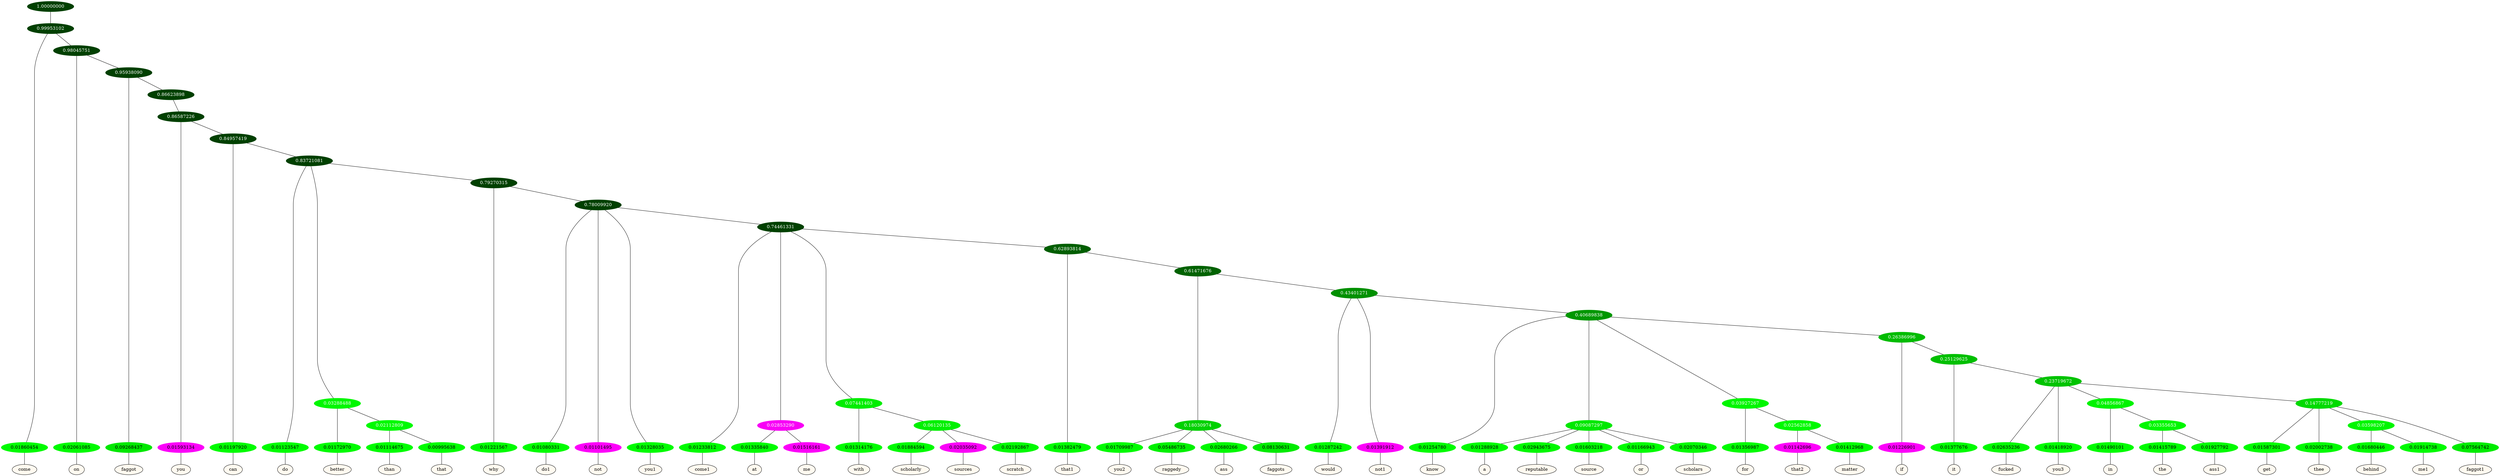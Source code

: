 graph {
	node [format=png height=0.15 nodesep=0.001 ordering=out overlap=prism overlap_scaling=0.01 ranksep=0.001 ratio=0.2 style=filled width=0.15]
	{
		rank=same
		a_w_2 [label=come color=black fillcolor=floralwhite style="filled,solid"]
		a_w_4 [label=on color=black fillcolor=floralwhite style="filled,solid"]
		a_w_6 [label=faggot color=black fillcolor=floralwhite style="filled,solid"]
		a_w_9 [label=you color=black fillcolor=floralwhite style="filled,solid"]
		a_w_11 [label=can color=black fillcolor=floralwhite style="filled,solid"]
		a_w_13 [label=do color=black fillcolor=floralwhite style="filled,solid"]
		a_w_16 [label=better color=black fillcolor=floralwhite style="filled,solid"]
		a_w_20 [label=than color=black fillcolor=floralwhite style="filled,solid"]
		a_w_21 [label=that color=black fillcolor=floralwhite style="filled,solid"]
		a_w_18 [label=why color=black fillcolor=floralwhite style="filled,solid"]
		a_w_22 [label=do1 color=black fillcolor=floralwhite style="filled,solid"]
		a_w_23 [label=not color=black fillcolor=floralwhite style="filled,solid"]
		a_w_24 [label=you1 color=black fillcolor=floralwhite style="filled,solid"]
		a_w_26 [label=come1 color=black fillcolor=floralwhite style="filled,solid"]
		a_w_30 [label=at color=black fillcolor=floralwhite style="filled,solid"]
		a_w_31 [label=me color=black fillcolor=floralwhite style="filled,solid"]
		a_w_32 [label=with color=black fillcolor=floralwhite style="filled,solid"]
		a_w_36 [label=scholarly color=black fillcolor=floralwhite style="filled,solid"]
		a_w_37 [label=sources color=black fillcolor=floralwhite style="filled,solid"]
		a_w_38 [label=scratch color=black fillcolor=floralwhite style="filled,solid"]
		a_w_34 [label=that1 color=black fillcolor=floralwhite style="filled,solid"]
		a_w_41 [label=you2 color=black fillcolor=floralwhite style="filled,solid"]
		a_w_42 [label=raggedy color=black fillcolor=floralwhite style="filled,solid"]
		a_w_43 [label=ass color=black fillcolor=floralwhite style="filled,solid"]
		a_w_44 [label=faggots color=black fillcolor=floralwhite style="filled,solid"]
		a_w_45 [label=would color=black fillcolor=floralwhite style="filled,solid"]
		a_w_46 [label=not1 color=black fillcolor=floralwhite style="filled,solid"]
		a_w_48 [label=know color=black fillcolor=floralwhite style="filled,solid"]
		a_w_52 [label=a color=black fillcolor=floralwhite style="filled,solid"]
		a_w_53 [label=reputable color=black fillcolor=floralwhite style="filled,solid"]
		a_w_54 [label=source color=black fillcolor=floralwhite style="filled,solid"]
		a_w_55 [label=or color=black fillcolor=floralwhite style="filled,solid"]
		a_w_56 [label=scholars color=black fillcolor=floralwhite style="filled,solid"]
		a_w_57 [label=for color=black fillcolor=floralwhite style="filled,solid"]
		a_w_61 [label=that2 color=black fillcolor=floralwhite style="filled,solid"]
		a_w_62 [label=matter color=black fillcolor=floralwhite style="filled,solid"]
		a_w_59 [label=if color=black fillcolor=floralwhite style="filled,solid"]
		a_w_63 [label=it color=black fillcolor=floralwhite style="filled,solid"]
		a_w_65 [label=fucked color=black fillcolor=floralwhite style="filled,solid"]
		a_w_66 [label=you3 color=black fillcolor=floralwhite style="filled,solid"]
		a_w_69 [label=in color=black fillcolor=floralwhite style="filled,solid"]
		a_w_75 [label=the color=black fillcolor=floralwhite style="filled,solid"]
		a_w_76 [label=ass1 color=black fillcolor=floralwhite style="filled,solid"]
		a_w_71 [label=get color=black fillcolor=floralwhite style="filled,solid"]
		a_w_72 [label=thee color=black fillcolor=floralwhite style="filled,solid"]
		a_w_77 [label=behind color=black fillcolor=floralwhite style="filled,solid"]
		a_w_78 [label=me1 color=black fillcolor=floralwhite style="filled,solid"]
		a_w_74 [label=faggot1 color=black fillcolor=floralwhite style="filled,solid"]
	}
	a_n_2 -- a_w_2
	a_n_4 -- a_w_4
	a_n_6 -- a_w_6
	a_n_9 -- a_w_9
	a_n_11 -- a_w_11
	a_n_13 -- a_w_13
	a_n_16 -- a_w_16
	a_n_20 -- a_w_20
	a_n_21 -- a_w_21
	a_n_18 -- a_w_18
	a_n_22 -- a_w_22
	a_n_23 -- a_w_23
	a_n_24 -- a_w_24
	a_n_26 -- a_w_26
	a_n_30 -- a_w_30
	a_n_31 -- a_w_31
	a_n_32 -- a_w_32
	a_n_36 -- a_w_36
	a_n_37 -- a_w_37
	a_n_38 -- a_w_38
	a_n_34 -- a_w_34
	a_n_41 -- a_w_41
	a_n_42 -- a_w_42
	a_n_43 -- a_w_43
	a_n_44 -- a_w_44
	a_n_45 -- a_w_45
	a_n_46 -- a_w_46
	a_n_48 -- a_w_48
	a_n_52 -- a_w_52
	a_n_53 -- a_w_53
	a_n_54 -- a_w_54
	a_n_55 -- a_w_55
	a_n_56 -- a_w_56
	a_n_57 -- a_w_57
	a_n_61 -- a_w_61
	a_n_62 -- a_w_62
	a_n_59 -- a_w_59
	a_n_63 -- a_w_63
	a_n_65 -- a_w_65
	a_n_66 -- a_w_66
	a_n_69 -- a_w_69
	a_n_75 -- a_w_75
	a_n_76 -- a_w_76
	a_n_71 -- a_w_71
	a_n_72 -- a_w_72
	a_n_77 -- a_w_77
	a_n_78 -- a_w_78
	a_n_74 -- a_w_74
	{
		rank=same
		a_n_2 [label=0.01860454 color="0.334 1.000 0.981" fontcolor=black]
		a_n_4 [label=0.02061085 color="0.334 1.000 0.979" fontcolor=black]
		a_n_6 [label=0.09268437 color="0.334 1.000 0.907" fontcolor=black]
		a_n_9 [label=0.01593134 color="0.835 1.000 0.984" fontcolor=black]
		a_n_11 [label=0.01197920 color="0.334 1.000 0.988" fontcolor=black]
		a_n_13 [label=0.01123547 color="0.334 1.000 0.989" fontcolor=black]
		a_n_16 [label=0.01172970 color="0.334 1.000 0.988" fontcolor=black]
		a_n_20 [label=0.01114675 color="0.334 1.000 0.989" fontcolor=black]
		a_n_21 [label=0.00995638 color="0.334 1.000 0.990" fontcolor=black]
		a_n_18 [label=0.01221567 color="0.334 1.000 0.988" fontcolor=black]
		a_n_22 [label=0.01080331 color="0.334 1.000 0.989" fontcolor=black]
		a_n_23 [label=0.01101495 color="0.835 1.000 0.989" fontcolor=black]
		a_n_24 [label=0.01328035 color="0.334 1.000 0.987" fontcolor=black]
		a_n_26 [label=0.01233812 color="0.334 1.000 0.988" fontcolor=black]
		a_n_30 [label=0.01335840 color="0.334 1.000 0.987" fontcolor=black]
		a_n_31 [label=0.01516161 color="0.835 1.000 0.985" fontcolor=black]
		a_n_32 [label=0.01314176 color="0.334 1.000 0.987" fontcolor=black]
		a_n_36 [label=0.01884594 color="0.334 1.000 0.981" fontcolor=black]
		a_n_37 [label=0.02035092 color="0.835 1.000 0.980" fontcolor=black]
		a_n_38 [label=0.02192867 color="0.334 1.000 0.978" fontcolor=black]
		a_n_34 [label=0.01382479 color="0.334 1.000 0.986" fontcolor=black]
		a_n_41 [label=0.01709987 color="0.334 1.000 0.983" fontcolor=black]
		a_n_42 [label=0.05486735 color="0.334 1.000 0.945" fontcolor=black]
		a_n_43 [label=0.02680266 color="0.334 1.000 0.973" fontcolor=black]
		a_n_44 [label=0.08130631 color="0.334 1.000 0.919" fontcolor=black]
		a_n_45 [label=0.01287242 color="0.334 1.000 0.987" fontcolor=black]
		a_n_46 [label=0.01391912 color="0.835 1.000 0.986" fontcolor=black]
		a_n_48 [label=0.01254780 color="0.334 1.000 0.987" fontcolor=black]
		a_n_52 [label=0.01288928 color="0.334 1.000 0.987" fontcolor=black]
		a_n_53 [label=0.02943675 color="0.334 1.000 0.971" fontcolor=black]
		a_n_54 [label=0.01603218 color="0.334 1.000 0.984" fontcolor=black]
		a_n_55 [label=0.01166943 color="0.334 1.000 0.988" fontcolor=black]
		a_n_56 [label=0.02070346 color="0.334 1.000 0.979" fontcolor=black]
		a_n_57 [label=0.01356987 color="0.334 1.000 0.986" fontcolor=black]
		a_n_61 [label=0.01142696 color="0.835 1.000 0.989" fontcolor=black]
		a_n_62 [label=0.01412968 color="0.334 1.000 0.986" fontcolor=black]
		a_n_59 [label=0.01226901 color="0.835 1.000 0.988" fontcolor=black]
		a_n_63 [label=0.01377676 color="0.334 1.000 0.986" fontcolor=black]
		a_n_65 [label=0.02635236 color="0.334 1.000 0.974" fontcolor=black]
		a_n_66 [label=0.01418920 color="0.334 1.000 0.986" fontcolor=black]
		a_n_69 [label=0.01490101 color="0.334 1.000 0.985" fontcolor=black]
		a_n_75 [label=0.01415789 color="0.334 1.000 0.986" fontcolor=black]
		a_n_76 [label=0.01927792 color="0.334 1.000 0.981" fontcolor=black]
		a_n_71 [label=0.01587301 color="0.334 1.000 0.984" fontcolor=black]
		a_n_72 [label=0.02002738 color="0.334 1.000 0.980" fontcolor=black]
		a_n_77 [label=0.01680446 color="0.334 1.000 0.983" fontcolor=black]
		a_n_78 [label=0.01914738 color="0.334 1.000 0.981" fontcolor=black]
		a_n_74 [label=0.07564742 color="0.334 1.000 0.924" fontcolor=black]
	}
	a_n_0 [label=1.00000000 color="0.334 1.000 0.250" fontcolor=grey99]
	a_n_1 [label=0.99953102 color="0.334 1.000 0.250" fontcolor=grey99]
	a_n_0 -- a_n_1
	a_n_1 -- a_n_2
	a_n_3 [label=0.98045751 color="0.334 1.000 0.250" fontcolor=grey99]
	a_n_1 -- a_n_3
	a_n_3 -- a_n_4
	a_n_5 [label=0.95938090 color="0.334 1.000 0.250" fontcolor=grey99]
	a_n_3 -- a_n_5
	a_n_5 -- a_n_6
	a_n_7 [label=0.86623898 color="0.334 1.000 0.250" fontcolor=grey99]
	a_n_5 -- a_n_7
	a_n_8 [label=0.86587226 color="0.334 1.000 0.250" fontcolor=grey99]
	a_n_7 -- a_n_8
	a_n_8 -- a_n_9
	a_n_10 [label=0.84957419 color="0.334 1.000 0.250" fontcolor=grey99]
	a_n_8 -- a_n_10
	a_n_10 -- a_n_11
	a_n_12 [label=0.83721081 color="0.334 1.000 0.250" fontcolor=grey99]
	a_n_10 -- a_n_12
	a_n_12 -- a_n_13
	a_n_14 [label=0.03288488 color="0.334 1.000 0.967" fontcolor=grey99]
	a_n_12 -- a_n_14
	a_n_15 [label=0.79270315 color="0.334 1.000 0.250" fontcolor=grey99]
	a_n_12 -- a_n_15
	a_n_14 -- a_n_16
	a_n_17 [label=0.02112809 color="0.334 1.000 0.979" fontcolor=grey99]
	a_n_14 -- a_n_17
	a_n_15 -- a_n_18
	a_n_19 [label=0.78009920 color="0.334 1.000 0.250" fontcolor=grey99]
	a_n_15 -- a_n_19
	a_n_17 -- a_n_20
	a_n_17 -- a_n_21
	a_n_19 -- a_n_22
	a_n_19 -- a_n_23
	a_n_19 -- a_n_24
	a_n_25 [label=0.74461331 color="0.334 1.000 0.255" fontcolor=grey99]
	a_n_19 -- a_n_25
	a_n_25 -- a_n_26
	a_n_27 [label=0.02853290 color="0.835 1.000 0.971" fontcolor=grey99]
	a_n_25 -- a_n_27
	a_n_28 [label=0.07441403 color="0.334 1.000 0.926" fontcolor=grey99]
	a_n_25 -- a_n_28
	a_n_29 [label=0.62893814 color="0.334 1.000 0.371" fontcolor=grey99]
	a_n_25 -- a_n_29
	a_n_27 -- a_n_30
	a_n_27 -- a_n_31
	a_n_28 -- a_n_32
	a_n_33 [label=0.06120135 color="0.334 1.000 0.939" fontcolor=grey99]
	a_n_28 -- a_n_33
	a_n_29 -- a_n_34
	a_n_35 [label=0.61471676 color="0.334 1.000 0.385" fontcolor=grey99]
	a_n_29 -- a_n_35
	a_n_33 -- a_n_36
	a_n_33 -- a_n_37
	a_n_33 -- a_n_38
	a_n_39 [label=0.18030974 color="0.334 1.000 0.820" fontcolor=grey99]
	a_n_35 -- a_n_39
	a_n_40 [label=0.43401271 color="0.334 1.000 0.566" fontcolor=grey99]
	a_n_35 -- a_n_40
	a_n_39 -- a_n_41
	a_n_39 -- a_n_42
	a_n_39 -- a_n_43
	a_n_39 -- a_n_44
	a_n_40 -- a_n_45
	a_n_40 -- a_n_46
	a_n_47 [label=0.40689838 color="0.334 1.000 0.593" fontcolor=grey99]
	a_n_40 -- a_n_47
	a_n_47 -- a_n_48
	a_n_49 [label=0.09087297 color="0.334 1.000 0.909" fontcolor=grey99]
	a_n_47 -- a_n_49
	a_n_50 [label=0.03927267 color="0.334 1.000 0.961" fontcolor=grey99]
	a_n_47 -- a_n_50
	a_n_51 [label=0.26386996 color="0.334 1.000 0.736" fontcolor=grey99]
	a_n_47 -- a_n_51
	a_n_49 -- a_n_52
	a_n_49 -- a_n_53
	a_n_49 -- a_n_54
	a_n_49 -- a_n_55
	a_n_49 -- a_n_56
	a_n_50 -- a_n_57
	a_n_58 [label=0.02562858 color="0.334 1.000 0.974" fontcolor=grey99]
	a_n_50 -- a_n_58
	a_n_51 -- a_n_59
	a_n_60 [label=0.25129625 color="0.334 1.000 0.749" fontcolor=grey99]
	a_n_51 -- a_n_60
	a_n_58 -- a_n_61
	a_n_58 -- a_n_62
	a_n_60 -- a_n_63
	a_n_64 [label=0.23719672 color="0.334 1.000 0.763" fontcolor=grey99]
	a_n_60 -- a_n_64
	a_n_64 -- a_n_65
	a_n_64 -- a_n_66
	a_n_67 [label=0.04856867 color="0.334 1.000 0.951" fontcolor=grey99]
	a_n_64 -- a_n_67
	a_n_68 [label=0.14777219 color="0.334 1.000 0.852" fontcolor=grey99]
	a_n_64 -- a_n_68
	a_n_67 -- a_n_69
	a_n_70 [label=0.03355653 color="0.334 1.000 0.966" fontcolor=grey99]
	a_n_67 -- a_n_70
	a_n_68 -- a_n_71
	a_n_68 -- a_n_72
	a_n_73 [label=0.03598207 color="0.334 1.000 0.964" fontcolor=grey99]
	a_n_68 -- a_n_73
	a_n_68 -- a_n_74
	a_n_70 -- a_n_75
	a_n_70 -- a_n_76
	a_n_73 -- a_n_77
	a_n_73 -- a_n_78
}

